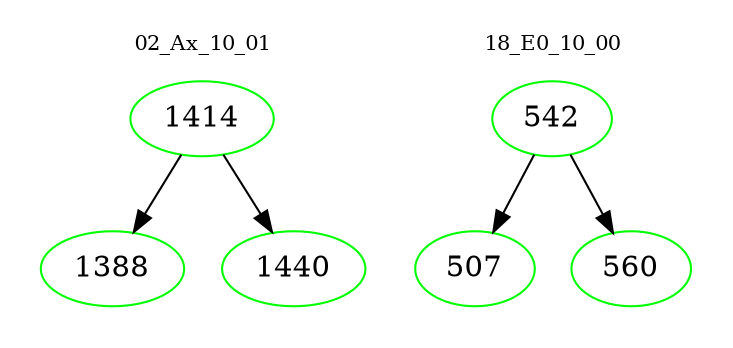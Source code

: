 digraph{
subgraph cluster_0 {
color = white
label = "02_Ax_10_01";
fontsize=10;
T0_1414 [label="1414", color="green"]
T0_1414 -> T0_1388 [color="black"]
T0_1388 [label="1388", color="green"]
T0_1414 -> T0_1440 [color="black"]
T0_1440 [label="1440", color="green"]
}
subgraph cluster_1 {
color = white
label = "18_E0_10_00";
fontsize=10;
T1_542 [label="542", color="green"]
T1_542 -> T1_507 [color="black"]
T1_507 [label="507", color="green"]
T1_542 -> T1_560 [color="black"]
T1_560 [label="560", color="green"]
}
}
